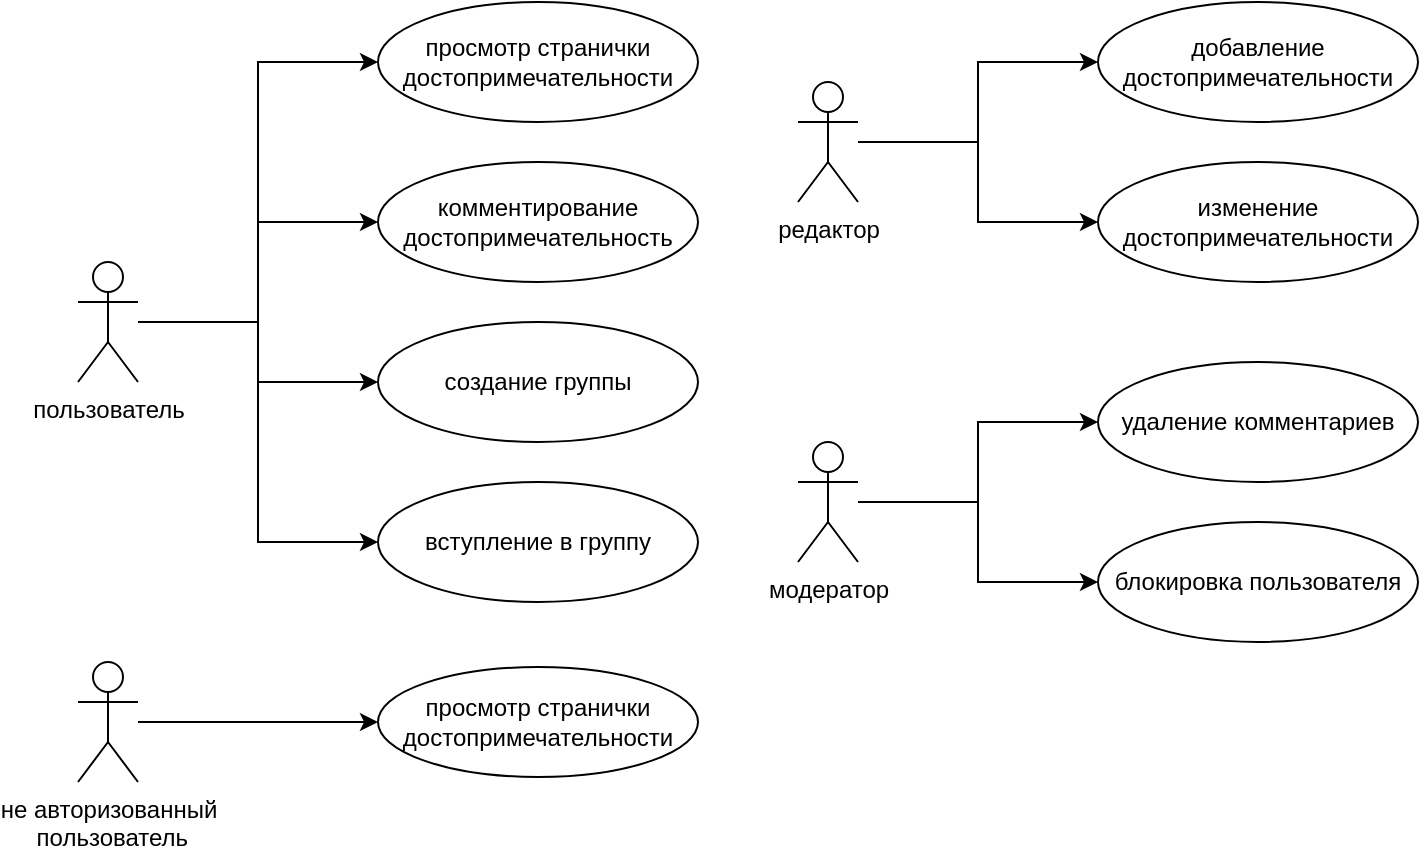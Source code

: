<mxfile version="21.8.2" type="github">
  <diagram name="Page-1" id="c4acf3e9-155e-7222-9cf6-157b1a14988f">
    <mxGraphModel dx="699" dy="378" grid="1" gridSize="10" guides="1" tooltips="1" connect="1" arrows="1" fold="1" page="1" pageScale="1" pageWidth="850" pageHeight="1100" background="none" math="0" shadow="0">
      <root>
        <mxCell id="0" />
        <mxCell id="1" parent="0" />
        <mxCell id="5d2195bd80daf111-38" style="edgeStyle=orthogonalEdgeStyle;rounded=0;html=1;dashed=1;labelBackgroundColor=none;startFill=0;endArrow=open;endFill=0;endSize=10;fontFamily=Verdana;fontSize=10;" parent="1" edge="1">
          <mxGeometry relative="1" as="geometry">
            <Array as="points">
              <mxPoint x="590" y="721" />
            </Array>
            <mxPoint x="590" y="823" as="targetPoint" />
          </mxGeometry>
        </mxCell>
        <mxCell id="5d2195bd80daf111-40" style="edgeStyle=orthogonalEdgeStyle;rounded=0;html=1;dashed=1;labelBackgroundColor=none;startFill=0;endArrow=open;endFill=0;endSize=10;fontFamily=Verdana;fontSize=10;" parent="1" edge="1">
          <mxGeometry relative="1" as="geometry">
            <Array as="points" />
            <mxPoint x="730" y="814" as="sourcePoint" />
          </mxGeometry>
        </mxCell>
        <mxCell id="5d2195bd80daf111-39" style="edgeStyle=orthogonalEdgeStyle;rounded=0;html=1;dashed=1;labelBackgroundColor=none;startFill=0;endArrow=open;endFill=0;endSize=10;fontFamily=Verdana;fontSize=10;" parent="1" edge="1">
          <mxGeometry relative="1" as="geometry">
            <mxPoint x="730" y="948" as="sourcePoint" />
          </mxGeometry>
        </mxCell>
        <mxCell id="5d2195bd80daf111-41" style="edgeStyle=orthogonalEdgeStyle;rounded=0;html=1;dashed=1;labelBackgroundColor=none;startFill=0;endArrow=open;endFill=0;endSize=10;fontFamily=Verdana;fontSize=10;" parent="1" edge="1">
          <mxGeometry relative="1" as="geometry">
            <Array as="points" />
            <mxPoint x="730" y="603" as="sourcePoint" />
          </mxGeometry>
        </mxCell>
        <mxCell id="5d2195bd80daf111-35" style="edgeStyle=orthogonalEdgeStyle;rounded=0;html=1;dashed=1;labelBackgroundColor=none;startFill=0;endArrow=open;endFill=0;endSize=10;fontFamily=Verdana;fontSize=10;" parent="1" edge="1">
          <mxGeometry relative="1" as="geometry">
            <Array as="points">
              <mxPoint x="545" y="970" />
              <mxPoint x="545" y="970" />
            </Array>
            <mxPoint x="545" y="963" as="sourcePoint" />
          </mxGeometry>
        </mxCell>
        <mxCell id="5d2195bd80daf111-36" style="edgeStyle=orthogonalEdgeStyle;rounded=0;html=1;dashed=1;labelBackgroundColor=none;startFill=0;endArrow=open;endFill=0;endSize=10;fontFamily=Verdana;fontSize=10;" parent="1" edge="1">
          <mxGeometry relative="1" as="geometry">
            <Array as="points">
              <mxPoint x="550" y="520" />
            </Array>
            <mxPoint x="490" y="520" as="targetPoint" />
          </mxGeometry>
        </mxCell>
        <mxCell id="5d2195bd80daf111-34" style="edgeStyle=orthogonalEdgeStyle;rounded=0;html=1;dashed=1;labelBackgroundColor=none;startFill=0;endArrow=open;endFill=0;endSize=10;fontFamily=Verdana;fontSize=10;" parent="1" edge="1">
          <mxGeometry relative="1" as="geometry">
            <Array as="points">
              <mxPoint x="410" y="1029" />
              <mxPoint x="410" y="1029" />
            </Array>
            <mxPoint x="380" y="1029" as="sourcePoint" />
          </mxGeometry>
        </mxCell>
        <mxCell id="5d2195bd80daf111-21" style="edgeStyle=orthogonalEdgeStyle;rounded=0;html=1;labelBackgroundColor=none;startFill=0;endArrow=open;endFill=0;endSize=10;fontFamily=Verdana;fontSize=10;dashed=1;" parent="1" edge="1">
          <mxGeometry relative="1" as="geometry">
            <mxPoint x="250" y="157" as="sourcePoint" />
          </mxGeometry>
        </mxCell>
        <mxCell id="5d2195bd80daf111-22" style="edgeStyle=orthogonalEdgeStyle;rounded=0;html=1;exitX=1;exitY=0.75;dashed=1;labelBackgroundColor=none;startFill=0;endArrow=open;endFill=0;endSize=10;fontFamily=Verdana;fontSize=10;" parent="1" edge="1">
          <mxGeometry relative="1" as="geometry">
            <Array as="points">
              <mxPoint x="530" y="192" />
              <mxPoint x="530" y="142" />
            </Array>
            <mxPoint x="250" y="192" as="sourcePoint" />
          </mxGeometry>
        </mxCell>
        <mxCell id="5d2195bd80daf111-27" style="edgeStyle=orthogonalEdgeStyle;rounded=0;html=1;exitX=1;exitY=0.75;dashed=1;labelBackgroundColor=none;startFill=0;endArrow=open;endFill=0;endSize=10;fontFamily=Verdana;fontSize=10;" parent="1" edge="1">
          <mxGeometry relative="1" as="geometry">
            <Array as="points">
              <mxPoint x="320" y="375" />
              <mxPoint x="320" y="440" />
            </Array>
            <mxPoint x="250" y="375" as="sourcePoint" />
          </mxGeometry>
        </mxCell>
        <mxCell id="5d2195bd80daf111-28" style="edgeStyle=orthogonalEdgeStyle;rounded=0;html=1;dashed=1;labelBackgroundColor=none;startFill=0;endArrow=open;endFill=0;endSize=10;fontFamily=Verdana;fontSize=10;" parent="1" edge="1">
          <mxGeometry relative="1" as="geometry">
            <Array as="points">
              <mxPoint x="320" y="490" />
              <mxPoint x="320" y="460" />
            </Array>
            <mxPoint x="250" y="490" as="sourcePoint" />
          </mxGeometry>
        </mxCell>
        <mxCell id="5d2195bd80daf111-29" style="edgeStyle=orthogonalEdgeStyle;rounded=0;html=1;dashed=1;labelBackgroundColor=none;startFill=0;endArrow=open;endFill=0;endSize=10;fontFamily=Verdana;fontSize=10;" parent="1" edge="1">
          <mxGeometry relative="1" as="geometry">
            <mxPoint x="250" y="520" as="sourcePoint" />
          </mxGeometry>
        </mxCell>
        <mxCell id="5d2195bd80daf111-30" style="edgeStyle=orthogonalEdgeStyle;rounded=0;html=1;dashed=1;labelBackgroundColor=none;startFill=0;endArrow=open;endFill=0;endSize=10;fontFamily=Verdana;fontSize=10;" parent="1" edge="1">
          <mxGeometry relative="1" as="geometry">
            <Array as="points">
              <mxPoint x="300" y="580" />
              <mxPoint x="300" y="642" />
            </Array>
            <mxPoint x="250" y="580" as="sourcePoint" />
          </mxGeometry>
        </mxCell>
        <mxCell id="5d2195bd80daf111-31" style="edgeStyle=orthogonalEdgeStyle;rounded=0;html=1;dashed=1;labelBackgroundColor=none;startFill=0;endArrow=open;endFill=0;endSize=10;fontFamily=Verdana;fontSize=10;" parent="1" edge="1">
          <mxGeometry relative="1" as="geometry">
            <Array as="points">
              <mxPoint x="350" y="560" />
              <mxPoint x="350" y="560" />
            </Array>
            <mxPoint x="250" y="560" as="sourcePoint" />
          </mxGeometry>
        </mxCell>
        <mxCell id="5d2195bd80daf111-32" style="edgeStyle=orthogonalEdgeStyle;rounded=0;html=1;dashed=1;labelBackgroundColor=none;startFill=0;endArrow=open;endFill=0;endSize=10;fontFamily=Verdana;fontSize=10;" parent="1" edge="1">
          <mxGeometry relative="1" as="geometry">
            <Array as="points">
              <mxPoint x="170" y="780" />
            </Array>
            <mxPoint x="170" y="590" as="sourcePoint" />
          </mxGeometry>
        </mxCell>
        <mxCell id="5d2195bd80daf111-33" style="edgeStyle=orthogonalEdgeStyle;rounded=0;html=1;dashed=1;labelBackgroundColor=none;startFill=0;endArrow=open;endFill=0;endSize=10;fontFamily=Verdana;fontSize=10;" parent="1" edge="1">
          <mxGeometry relative="1" as="geometry">
            <Array as="points">
              <mxPoint x="140" y="978" />
            </Array>
            <mxPoint x="140" y="590" as="sourcePoint" />
          </mxGeometry>
        </mxCell>
        <mxCell id="5d2195bd80daf111-37" style="edgeStyle=orthogonalEdgeStyle;rounded=0;html=1;dashed=1;labelBackgroundColor=none;startFill=0;endArrow=open;endFill=0;endSize=10;fontFamily=Verdana;fontSize=10;" parent="1" edge="1">
          <mxGeometry relative="1" as="geometry">
            <Array as="points">
              <mxPoint x="570" y="590" />
            </Array>
            <mxPoint x="650" y="590" as="sourcePoint" />
          </mxGeometry>
        </mxCell>
        <mxCell id="R0JLzK3LMoYmgq3ZJDJZ-14" style="edgeStyle=orthogonalEdgeStyle;rounded=0;orthogonalLoop=1;jettySize=auto;html=1;entryX=0;entryY=0.5;entryDx=0;entryDy=0;" parent="1" source="R0JLzK3LMoYmgq3ZJDJZ-1" target="R0JLzK3LMoYmgq3ZJDJZ-5" edge="1">
          <mxGeometry relative="1" as="geometry" />
        </mxCell>
        <mxCell id="R0JLzK3LMoYmgq3ZJDJZ-15" style="edgeStyle=orthogonalEdgeStyle;rounded=0;orthogonalLoop=1;jettySize=auto;html=1;entryX=0;entryY=0.5;entryDx=0;entryDy=0;" parent="1" source="R0JLzK3LMoYmgq3ZJDJZ-1" target="R0JLzK3LMoYmgq3ZJDJZ-6" edge="1">
          <mxGeometry relative="1" as="geometry" />
        </mxCell>
        <mxCell id="U6du7ifR_1YOtW347jvf-3" style="edgeStyle=orthogonalEdgeStyle;rounded=0;orthogonalLoop=1;jettySize=auto;html=1;entryX=0;entryY=0.5;entryDx=0;entryDy=0;" edge="1" parent="1" source="R0JLzK3LMoYmgq3ZJDJZ-1" target="U6du7ifR_1YOtW347jvf-1">
          <mxGeometry relative="1" as="geometry" />
        </mxCell>
        <mxCell id="U6du7ifR_1YOtW347jvf-4" style="edgeStyle=orthogonalEdgeStyle;rounded=0;orthogonalLoop=1;jettySize=auto;html=1;entryX=0;entryY=0.5;entryDx=0;entryDy=0;" edge="1" parent="1" source="R0JLzK3LMoYmgq3ZJDJZ-1" target="U6du7ifR_1YOtW347jvf-2">
          <mxGeometry relative="1" as="geometry" />
        </mxCell>
        <mxCell id="R0JLzK3LMoYmgq3ZJDJZ-1" value="пользователь&lt;br&gt;" style="shape=umlActor;verticalLabelPosition=bottom;verticalAlign=top;html=1;outlineConnect=0;" parent="1" vertex="1">
          <mxGeometry x="80" y="130" width="30" height="60" as="geometry" />
        </mxCell>
        <mxCell id="R0JLzK3LMoYmgq3ZJDJZ-16" style="edgeStyle=orthogonalEdgeStyle;rounded=0;orthogonalLoop=1;jettySize=auto;html=1;entryX=0;entryY=0.5;entryDx=0;entryDy=0;" parent="1" source="R0JLzK3LMoYmgq3ZJDJZ-2" target="R0JLzK3LMoYmgq3ZJDJZ-8" edge="1">
          <mxGeometry relative="1" as="geometry" />
        </mxCell>
        <mxCell id="R0JLzK3LMoYmgq3ZJDJZ-17" style="edgeStyle=orthogonalEdgeStyle;rounded=0;orthogonalLoop=1;jettySize=auto;html=1;entryX=0;entryY=0.5;entryDx=0;entryDy=0;" parent="1" source="R0JLzK3LMoYmgq3ZJDJZ-2" target="R0JLzK3LMoYmgq3ZJDJZ-9" edge="1">
          <mxGeometry relative="1" as="geometry" />
        </mxCell>
        <mxCell id="R0JLzK3LMoYmgq3ZJDJZ-2" value="редактор" style="shape=umlActor;verticalLabelPosition=bottom;verticalAlign=top;html=1;outlineConnect=0;" parent="1" vertex="1">
          <mxGeometry x="440" y="40" width="30" height="60" as="geometry" />
        </mxCell>
        <mxCell id="R0JLzK3LMoYmgq3ZJDJZ-18" style="edgeStyle=orthogonalEdgeStyle;rounded=0;orthogonalLoop=1;jettySize=auto;html=1;entryX=0;entryY=0.5;entryDx=0;entryDy=0;" parent="1" source="R0JLzK3LMoYmgq3ZJDJZ-3" target="R0JLzK3LMoYmgq3ZJDJZ-10" edge="1">
          <mxGeometry relative="1" as="geometry" />
        </mxCell>
        <mxCell id="R0JLzK3LMoYmgq3ZJDJZ-19" style="edgeStyle=orthogonalEdgeStyle;rounded=0;orthogonalLoop=1;jettySize=auto;html=1;entryX=0;entryY=0.5;entryDx=0;entryDy=0;" parent="1" source="R0JLzK3LMoYmgq3ZJDJZ-3" target="R0JLzK3LMoYmgq3ZJDJZ-11" edge="1">
          <mxGeometry relative="1" as="geometry" />
        </mxCell>
        <mxCell id="R0JLzK3LMoYmgq3ZJDJZ-3" value="модератор" style="shape=umlActor;verticalLabelPosition=bottom;verticalAlign=top;html=1;outlineConnect=0;" parent="1" vertex="1">
          <mxGeometry x="440" y="220" width="30" height="60" as="geometry" />
        </mxCell>
        <mxCell id="R0JLzK3LMoYmgq3ZJDJZ-20" style="edgeStyle=orthogonalEdgeStyle;rounded=0;orthogonalLoop=1;jettySize=auto;html=1;entryX=0;entryY=0.5;entryDx=0;entryDy=0;" parent="1" source="R0JLzK3LMoYmgq3ZJDJZ-4" target="R0JLzK3LMoYmgq3ZJDJZ-13" edge="1">
          <mxGeometry relative="1" as="geometry" />
        </mxCell>
        <mxCell id="R0JLzK3LMoYmgq3ZJDJZ-4" value="не авторизованный&lt;br&gt;&amp;nbsp;пользователь" style="shape=umlActor;verticalLabelPosition=bottom;verticalAlign=top;html=1;outlineConnect=0;" parent="1" vertex="1">
          <mxGeometry x="80" y="330" width="30" height="60" as="geometry" />
        </mxCell>
        <mxCell id="R0JLzK3LMoYmgq3ZJDJZ-5" value="просмотр странички достопримечательности" style="ellipse;whiteSpace=wrap;html=1;" parent="1" vertex="1">
          <mxGeometry x="230" width="160" height="60" as="geometry" />
        </mxCell>
        <mxCell id="R0JLzK3LMoYmgq3ZJDJZ-6" value="комментирование достопримечательность" style="ellipse;whiteSpace=wrap;html=1;" parent="1" vertex="1">
          <mxGeometry x="230" y="80" width="160" height="60" as="geometry" />
        </mxCell>
        <mxCell id="R0JLzK3LMoYmgq3ZJDJZ-8" value="добавление достопримечательности" style="ellipse;whiteSpace=wrap;html=1;" parent="1" vertex="1">
          <mxGeometry x="590" width="160" height="60" as="geometry" />
        </mxCell>
        <mxCell id="R0JLzK3LMoYmgq3ZJDJZ-9" value="изменение достопримечательности" style="ellipse;whiteSpace=wrap;html=1;" parent="1" vertex="1">
          <mxGeometry x="590" y="80" width="160" height="60" as="geometry" />
        </mxCell>
        <mxCell id="R0JLzK3LMoYmgq3ZJDJZ-10" value="удаление комментариев" style="ellipse;whiteSpace=wrap;html=1;" parent="1" vertex="1">
          <mxGeometry x="590" y="180" width="160" height="60" as="geometry" />
        </mxCell>
        <mxCell id="R0JLzK3LMoYmgq3ZJDJZ-11" value="блокировка пользователя" style="ellipse;whiteSpace=wrap;html=1;" parent="1" vertex="1">
          <mxGeometry x="590" y="260" width="160" height="60" as="geometry" />
        </mxCell>
        <mxCell id="R0JLzK3LMoYmgq3ZJDJZ-13" value="просмотр странички достопримечательности" style="ellipse;whiteSpace=wrap;html=1;" parent="1" vertex="1">
          <mxGeometry x="230" y="332.5" width="160" height="55" as="geometry" />
        </mxCell>
        <mxCell id="U6du7ifR_1YOtW347jvf-1" value="создание группы" style="ellipse;whiteSpace=wrap;html=1;" vertex="1" parent="1">
          <mxGeometry x="230" y="160" width="160" height="60" as="geometry" />
        </mxCell>
        <mxCell id="U6du7ifR_1YOtW347jvf-2" value="вступление в группу" style="ellipse;whiteSpace=wrap;html=1;" vertex="1" parent="1">
          <mxGeometry x="230" y="240" width="160" height="60" as="geometry" />
        </mxCell>
      </root>
    </mxGraphModel>
  </diagram>
</mxfile>
